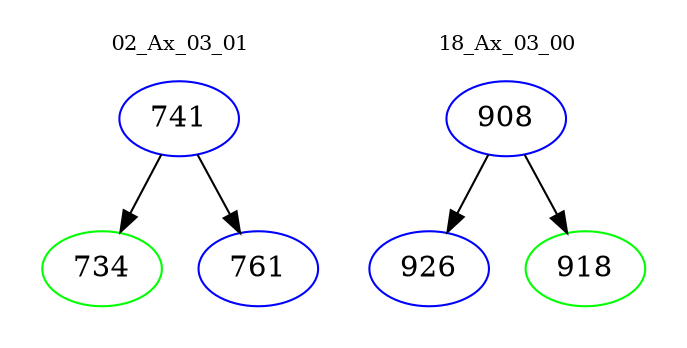 digraph{
subgraph cluster_0 {
color = white
label = "02_Ax_03_01";
fontsize=10;
T0_741 [label="741", color="blue"]
T0_741 -> T0_734 [color="black"]
T0_734 [label="734", color="green"]
T0_741 -> T0_761 [color="black"]
T0_761 [label="761", color="blue"]
}
subgraph cluster_1 {
color = white
label = "18_Ax_03_00";
fontsize=10;
T1_908 [label="908", color="blue"]
T1_908 -> T1_926 [color="black"]
T1_926 [label="926", color="blue"]
T1_908 -> T1_918 [color="black"]
T1_918 [label="918", color="green"]
}
}
